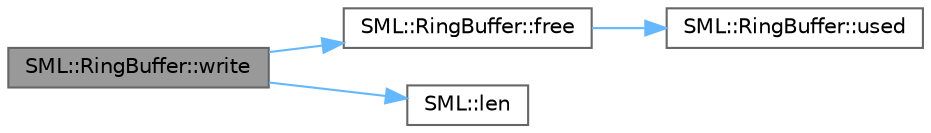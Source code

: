 digraph "SML::RingBuffer::write"
{
 // LATEX_PDF_SIZE
  bgcolor="transparent";
  edge [fontname=Helvetica,fontsize=10,labelfontname=Helvetica,labelfontsize=10];
  node [fontname=Helvetica,fontsize=10,shape=box,height=0.2,width=0.4];
  rankdir="LR";
  Node1 [id="Node000001",label="SML::RingBuffer::write",height=0.2,width=0.4,color="gray40", fillcolor="grey60", style="filled", fontcolor="black",tooltip="Write multiple data to ring buffer."];
  Node1 -> Node2 [id="edge1_Node000001_Node000002",color="steelblue1",style="solid",tooltip=" "];
  Node2 [id="Node000002",label="SML::RingBuffer::free",height=0.2,width=0.4,color="grey40", fillcolor="white", style="filled",URL="$class_s_m_l_1_1_ring_buffer.html#a3d8f661a274b92e1f3a08e1a8ea301f6",tooltip="Fetch number of free data in ring buffer."];
  Node2 -> Node3 [id="edge2_Node000002_Node000003",color="steelblue1",style="solid",tooltip=" "];
  Node3 [id="Node000003",label="SML::RingBuffer::used",height=0.2,width=0.4,color="grey40", fillcolor="white", style="filled",URL="$class_s_m_l_1_1_ring_buffer.html#a7792187d62c67779bdd863aa6e7e7865",tooltip="Fetch number of used data in ring buffer."];
  Node1 -> Node4 [id="edge3_Node000001_Node000004",color="steelblue1",style="solid",tooltip=" "];
  Node4 [id="Node000004",label="SML::len",height=0.2,width=0.4,color="grey40", fillcolor="white", style="filled",URL="$namespace_s_m_l.html#adca0ef1655c09c454c1046e057ba2ea2",tooltip="Find length of input C-string."];
}
